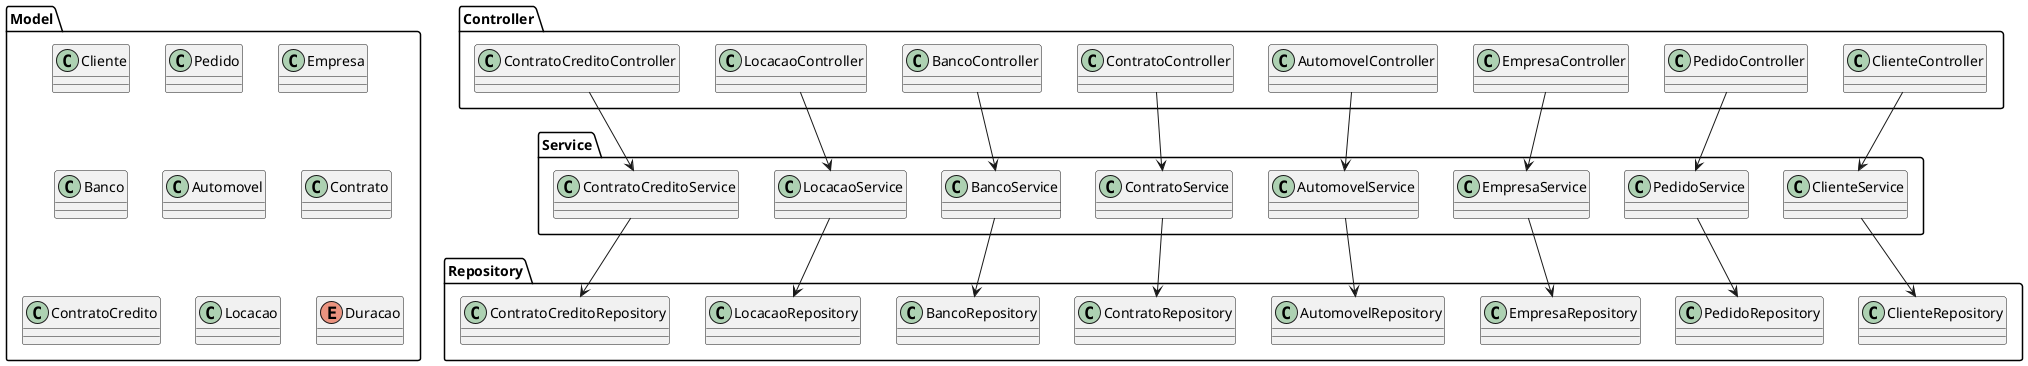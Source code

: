 @startuml packageDiagram

package "Controller" {
    class ClienteController
    class PedidoController
    class EmpresaController
    class AutomovelController
    class ContratoController
    class BancoController
    class LocacaoController
    class ContratoCreditoController
}

package "Service" {
    class ClienteService
    class PedidoService
    class EmpresaService
    class AutomovelService
    class ContratoService
    class BancoService
    class LocacaoService
    class ContratoCreditoService
}

package "Repository" {
    class ClienteRepository
    class PedidoRepository
    class EmpresaRepository
    class AutomovelRepository
    class ContratoRepository
    class BancoRepository
    class LocacaoRepository
    class ContratoCreditoRepository
}

package "Model" {
    class Cliente
    class Pedido
    class Empresa
    class Banco
    class Automovel
    class Contrato
    class ContratoCredito
    class Locacao
    enum Duracao
}

ClienteController --> ClienteService
PedidoController --> PedidoService
EmpresaController --> EmpresaService
AutomovelController --> AutomovelService
ContratoController --> ContratoService
BancoController --> BancoService
LocacaoController --> LocacaoService
ContratoCreditoController --> ContratoCreditoService

ClienteService --> ClienteRepository
PedidoService --> PedidoRepository
EmpresaService --> EmpresaRepository
AutomovelService --> AutomovelRepository
ContratoService --> ContratoRepository
BancoService --> BancoRepository
LocacaoService --> LocacaoRepository
ContratoCreditoService --> ContratoCreditoRepository

@enduml